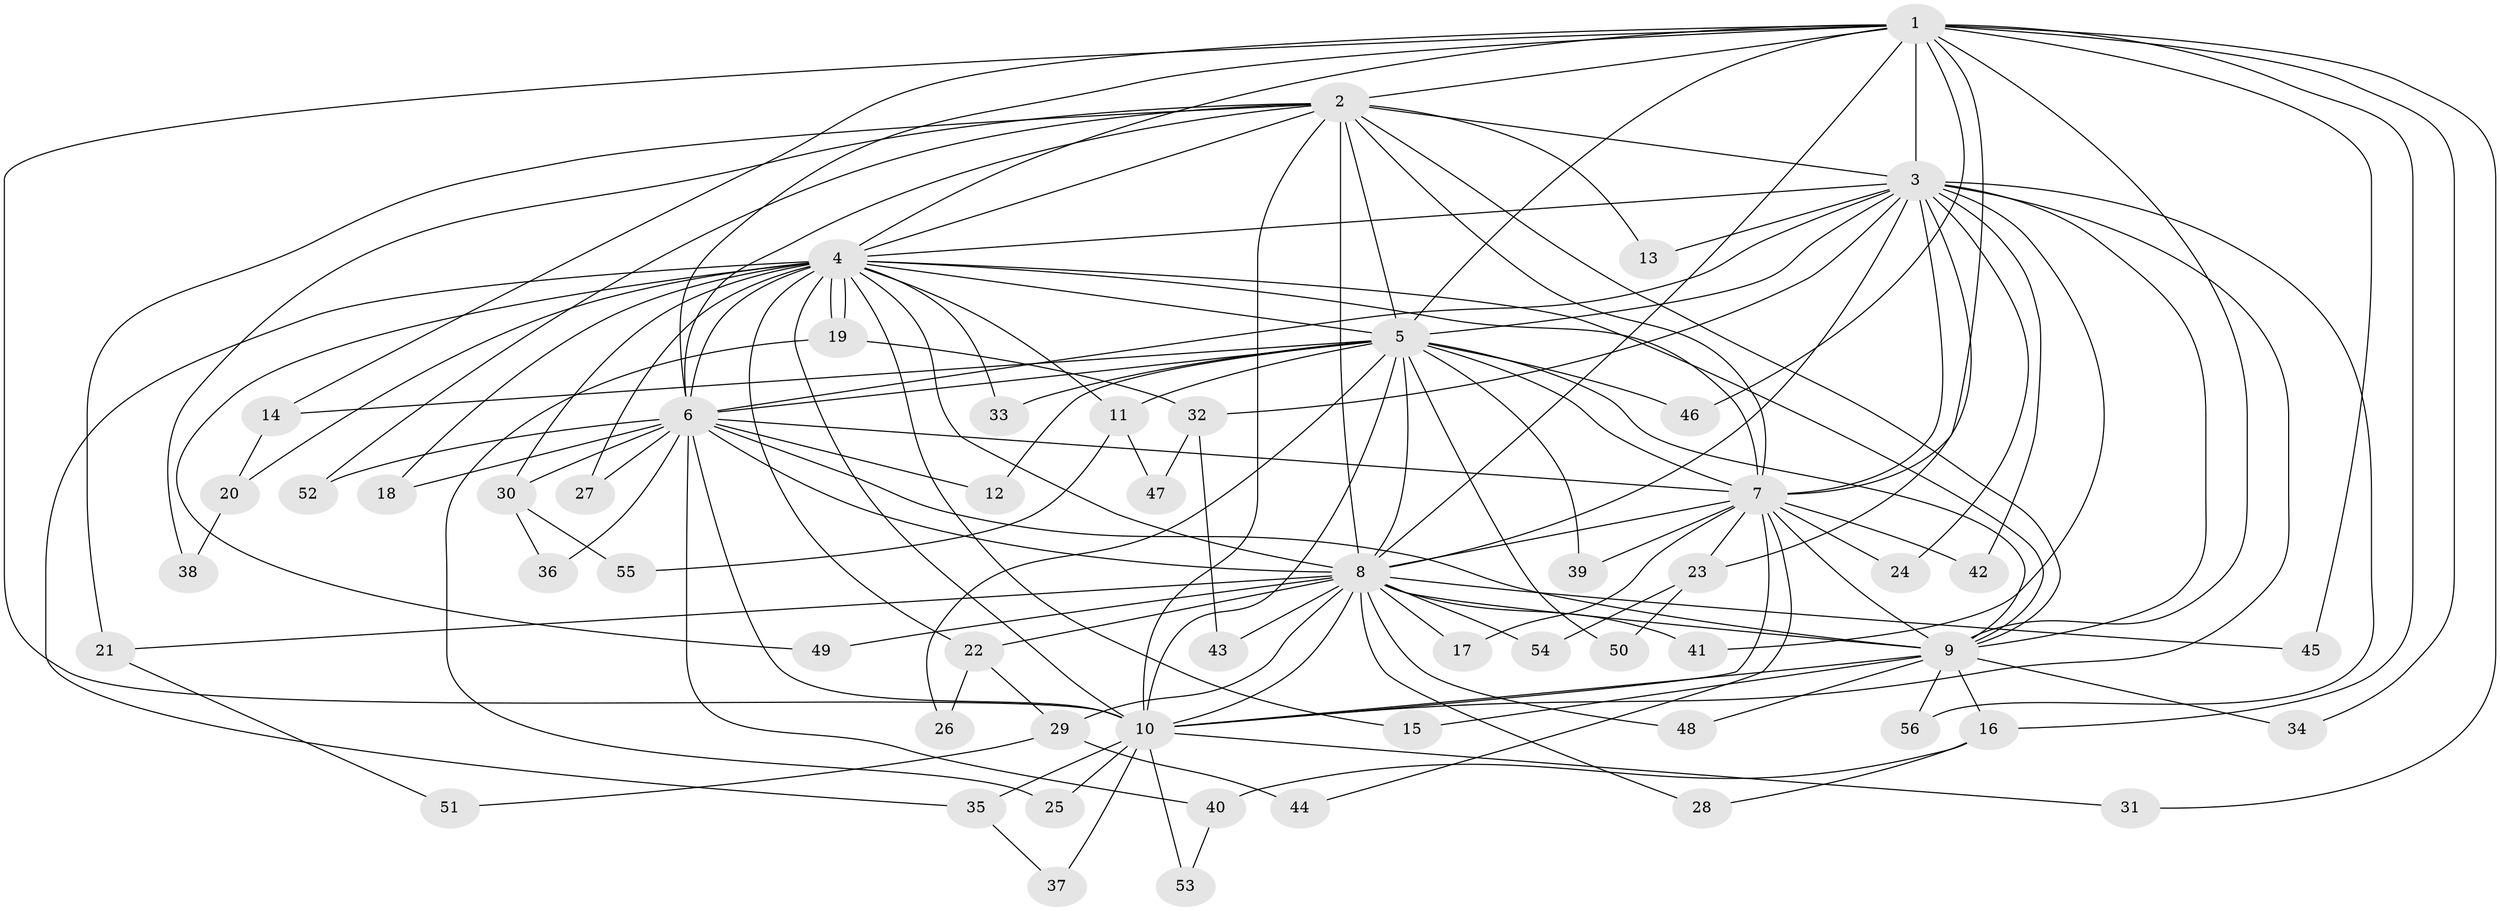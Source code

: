 // Generated by graph-tools (version 1.1) at 2025/01/03/09/25 03:01:17]
// undirected, 56 vertices, 137 edges
graph export_dot {
graph [start="1"]
  node [color=gray90,style=filled];
  1;
  2;
  3;
  4;
  5;
  6;
  7;
  8;
  9;
  10;
  11;
  12;
  13;
  14;
  15;
  16;
  17;
  18;
  19;
  20;
  21;
  22;
  23;
  24;
  25;
  26;
  27;
  28;
  29;
  30;
  31;
  32;
  33;
  34;
  35;
  36;
  37;
  38;
  39;
  40;
  41;
  42;
  43;
  44;
  45;
  46;
  47;
  48;
  49;
  50;
  51;
  52;
  53;
  54;
  55;
  56;
  1 -- 2;
  1 -- 3;
  1 -- 4;
  1 -- 5;
  1 -- 6;
  1 -- 7;
  1 -- 8;
  1 -- 9;
  1 -- 10;
  1 -- 14;
  1 -- 16;
  1 -- 31;
  1 -- 34;
  1 -- 45;
  1 -- 46;
  2 -- 3;
  2 -- 4;
  2 -- 5;
  2 -- 6;
  2 -- 7;
  2 -- 8;
  2 -- 9;
  2 -- 10;
  2 -- 13;
  2 -- 21;
  2 -- 38;
  2 -- 52;
  3 -- 4;
  3 -- 5;
  3 -- 6;
  3 -- 7;
  3 -- 8;
  3 -- 9;
  3 -- 10;
  3 -- 13;
  3 -- 23;
  3 -- 24;
  3 -- 32;
  3 -- 41;
  3 -- 42;
  3 -- 56;
  4 -- 5;
  4 -- 6;
  4 -- 7;
  4 -- 8;
  4 -- 9;
  4 -- 10;
  4 -- 11;
  4 -- 15;
  4 -- 18;
  4 -- 19;
  4 -- 19;
  4 -- 20;
  4 -- 22;
  4 -- 27;
  4 -- 30;
  4 -- 33;
  4 -- 35;
  4 -- 49;
  5 -- 6;
  5 -- 7;
  5 -- 8;
  5 -- 9;
  5 -- 10;
  5 -- 11;
  5 -- 12;
  5 -- 14;
  5 -- 26;
  5 -- 33;
  5 -- 39;
  5 -- 46;
  5 -- 50;
  6 -- 7;
  6 -- 8;
  6 -- 9;
  6 -- 10;
  6 -- 12;
  6 -- 18;
  6 -- 27;
  6 -- 30;
  6 -- 36;
  6 -- 40;
  6 -- 52;
  7 -- 8;
  7 -- 9;
  7 -- 10;
  7 -- 17;
  7 -- 23;
  7 -- 24;
  7 -- 39;
  7 -- 42;
  7 -- 44;
  8 -- 9;
  8 -- 10;
  8 -- 17;
  8 -- 21;
  8 -- 22;
  8 -- 28;
  8 -- 29;
  8 -- 41;
  8 -- 43;
  8 -- 45;
  8 -- 48;
  8 -- 49;
  8 -- 54;
  9 -- 10;
  9 -- 15;
  9 -- 16;
  9 -- 34;
  9 -- 48;
  9 -- 56;
  10 -- 25;
  10 -- 31;
  10 -- 35;
  10 -- 37;
  10 -- 53;
  11 -- 47;
  11 -- 55;
  14 -- 20;
  16 -- 28;
  16 -- 40;
  19 -- 25;
  19 -- 32;
  20 -- 38;
  21 -- 51;
  22 -- 26;
  22 -- 29;
  23 -- 50;
  23 -- 54;
  29 -- 44;
  29 -- 51;
  30 -- 36;
  30 -- 55;
  32 -- 43;
  32 -- 47;
  35 -- 37;
  40 -- 53;
}

